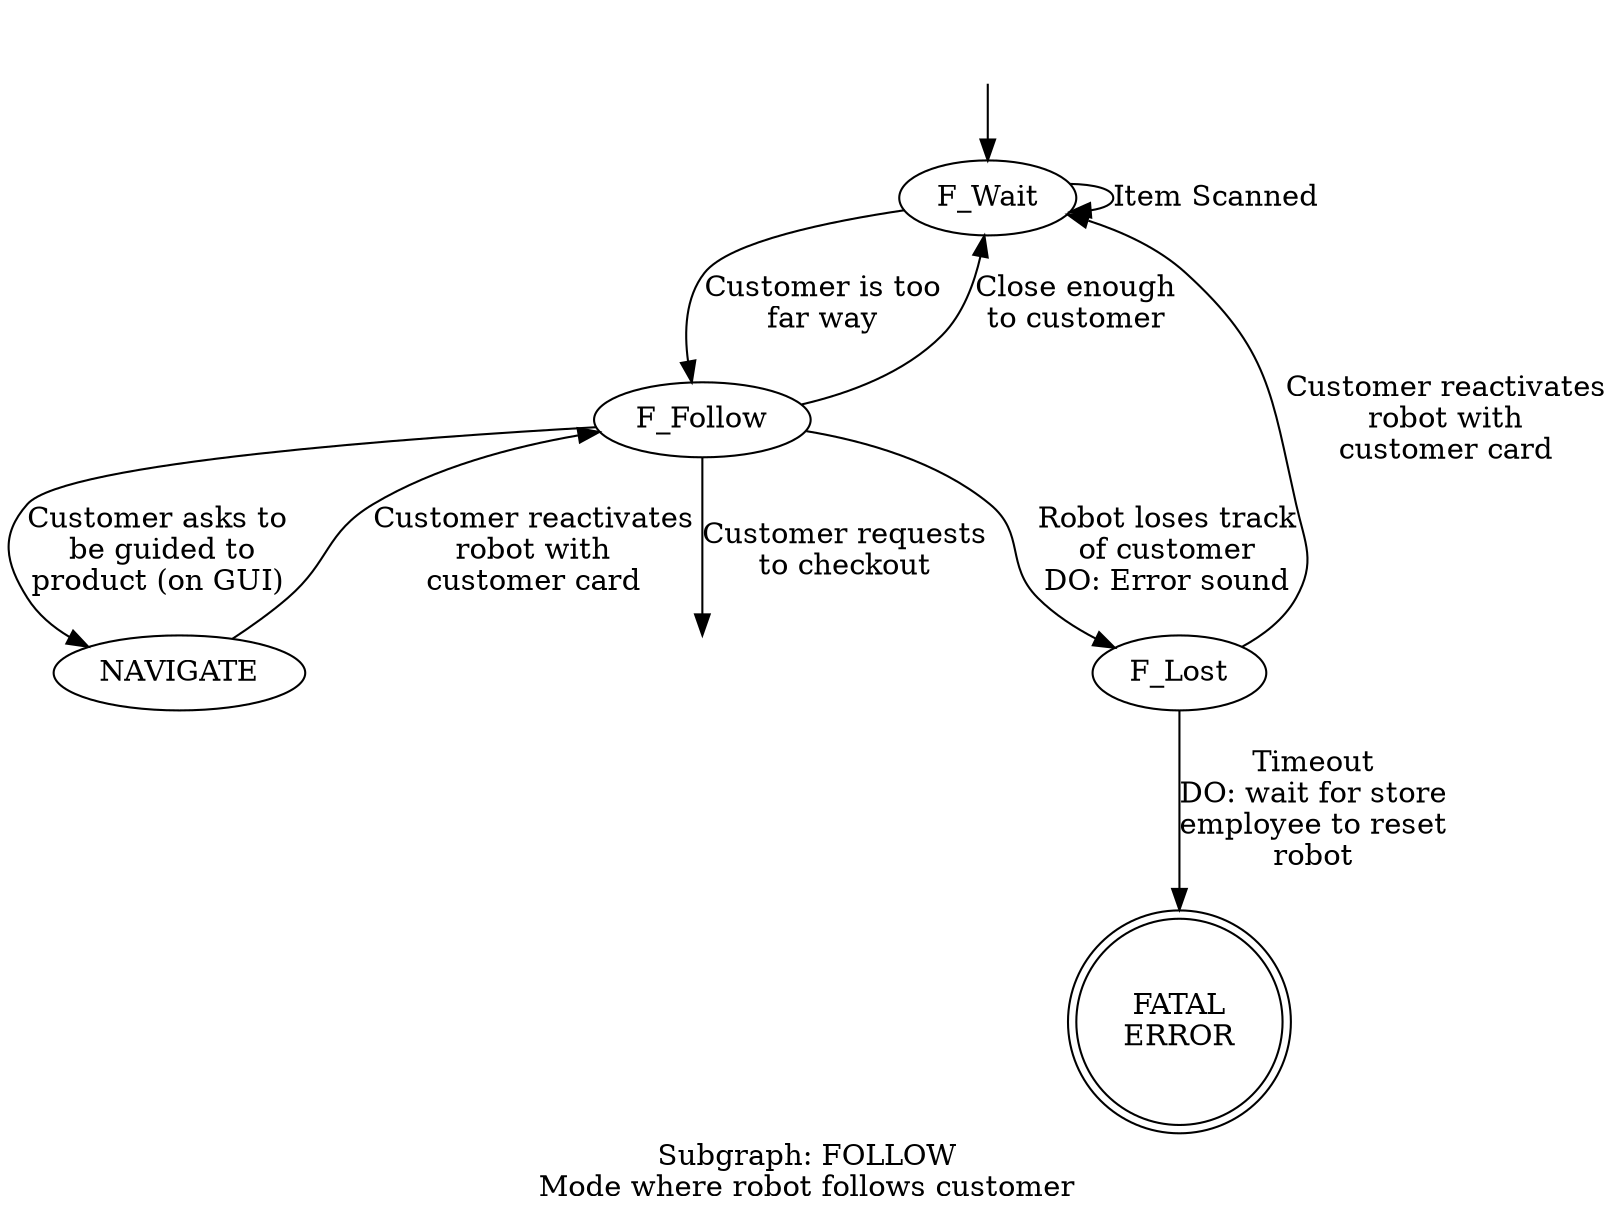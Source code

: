 digraph finite_state_machine {

        label = "Subgraph: FOLLOW\nMode where robot follows customer";
        F_invisible_start [ style=invis ]
        F_invisible_end [ style=invis ]
        F_Error [shape=doublecircle]
        F_NAVIGATE [label="NAVIGATE"]
        F_Error [label="FATAL\nERROR"]
        
        
        F_invisible_start -> F_Wait
        F_Wait -> F_Follow [ label="Customer is too\nfar way" ]
        F_Follow -> F_Lost [ label = "Robot loses track\nof customer\nDO: Error sound" ]
        F_Follow -> F_Wait [ label = "Close enough\nto customer" ]
        F_Wait -> F_Wait [ label = "Item Scanned" ]
        F_Lost -> F_Wait [ label = "Customer reactivates\nrobot with\ncustomer card" ]
        F_Lost -> F_Error [ label = "Timeout\nDO: wait for store\nemployee to reset\nrobot" ]
        
        F_Follow -> F_NAVIGATE [ label = "Customer asks to\n be guided to\nproduct (on GUI)"]
        F_NAVIGATE -> F_Follow [ label = "Customer reactivates\nrobot with\ncustomer card"]
       
        F_Follow -> F_invisible_end [ label = "Customer requests\nto checkout" ]

        
    
    
}
